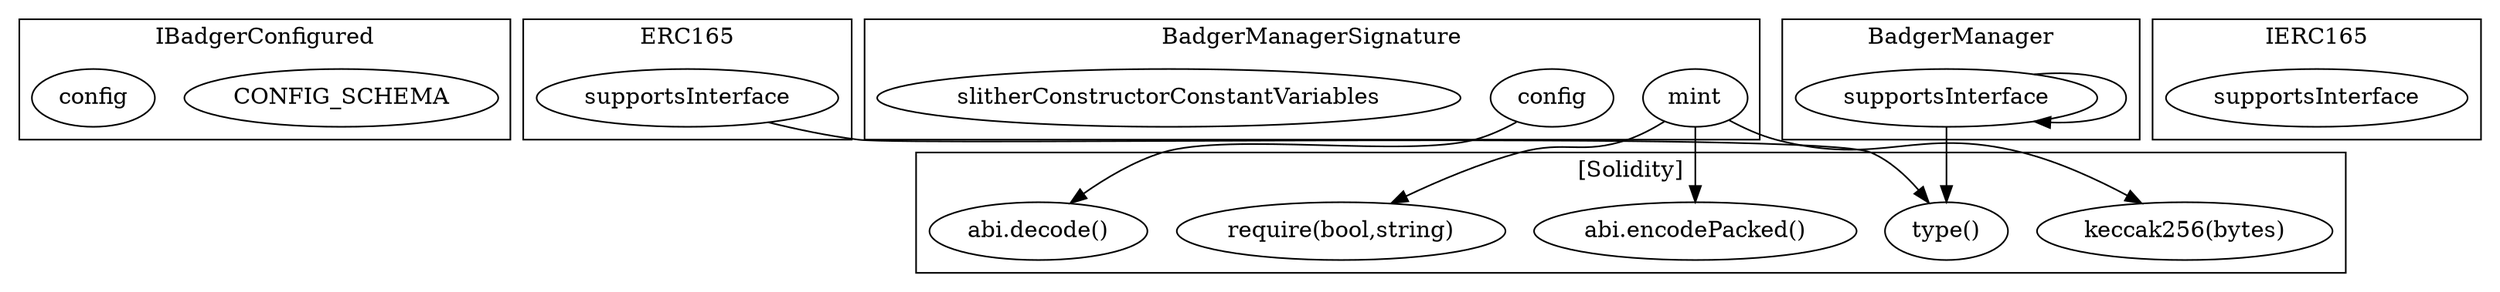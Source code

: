 strict digraph {
subgraph cluster_6468_IBadgerConfigured {
label = "IBadgerConfigured"
"6468_CONFIG_SCHEMA" [label="CONFIG_SCHEMA"]
"6468_config" [label="config"]
}subgraph cluster_3081_ERC165 {
label = "ERC165"
"3081_supportsInterface" [label="supportsInterface"]
}subgraph cluster_7091_BadgerManagerSignature {
label = "BadgerManagerSignature"
"7091_mint" [label="mint"]
"7091_config" [label="config"]
"7091_slitherConstructorConstantVariables" [label="slitherConstructorConstantVariables"]
}subgraph cluster_3093_IERC165 {
label = "IERC165"
"3093_supportsInterface" [label="supportsInterface"]
}subgraph cluster_6840_BadgerManager {
label = "BadgerManager"
"6840_supportsInterface" [label="supportsInterface"]
"6840_supportsInterface" -> "6840_supportsInterface"
}subgraph cluster_solidity {
label = "[Solidity]"
"type()" 
"abi.encodePacked()" 
"abi.decode()" 
"require(bool,string)" 
"keccak256(bytes)" 
"7091_config" -> "abi.decode()"
"7091_mint" -> "abi.encodePacked()"
"7091_mint" -> "keccak256(bytes)"
"6840_supportsInterface" -> "type()"
"3081_supportsInterface" -> "type()"
"7091_mint" -> "require(bool,string)"
}
}